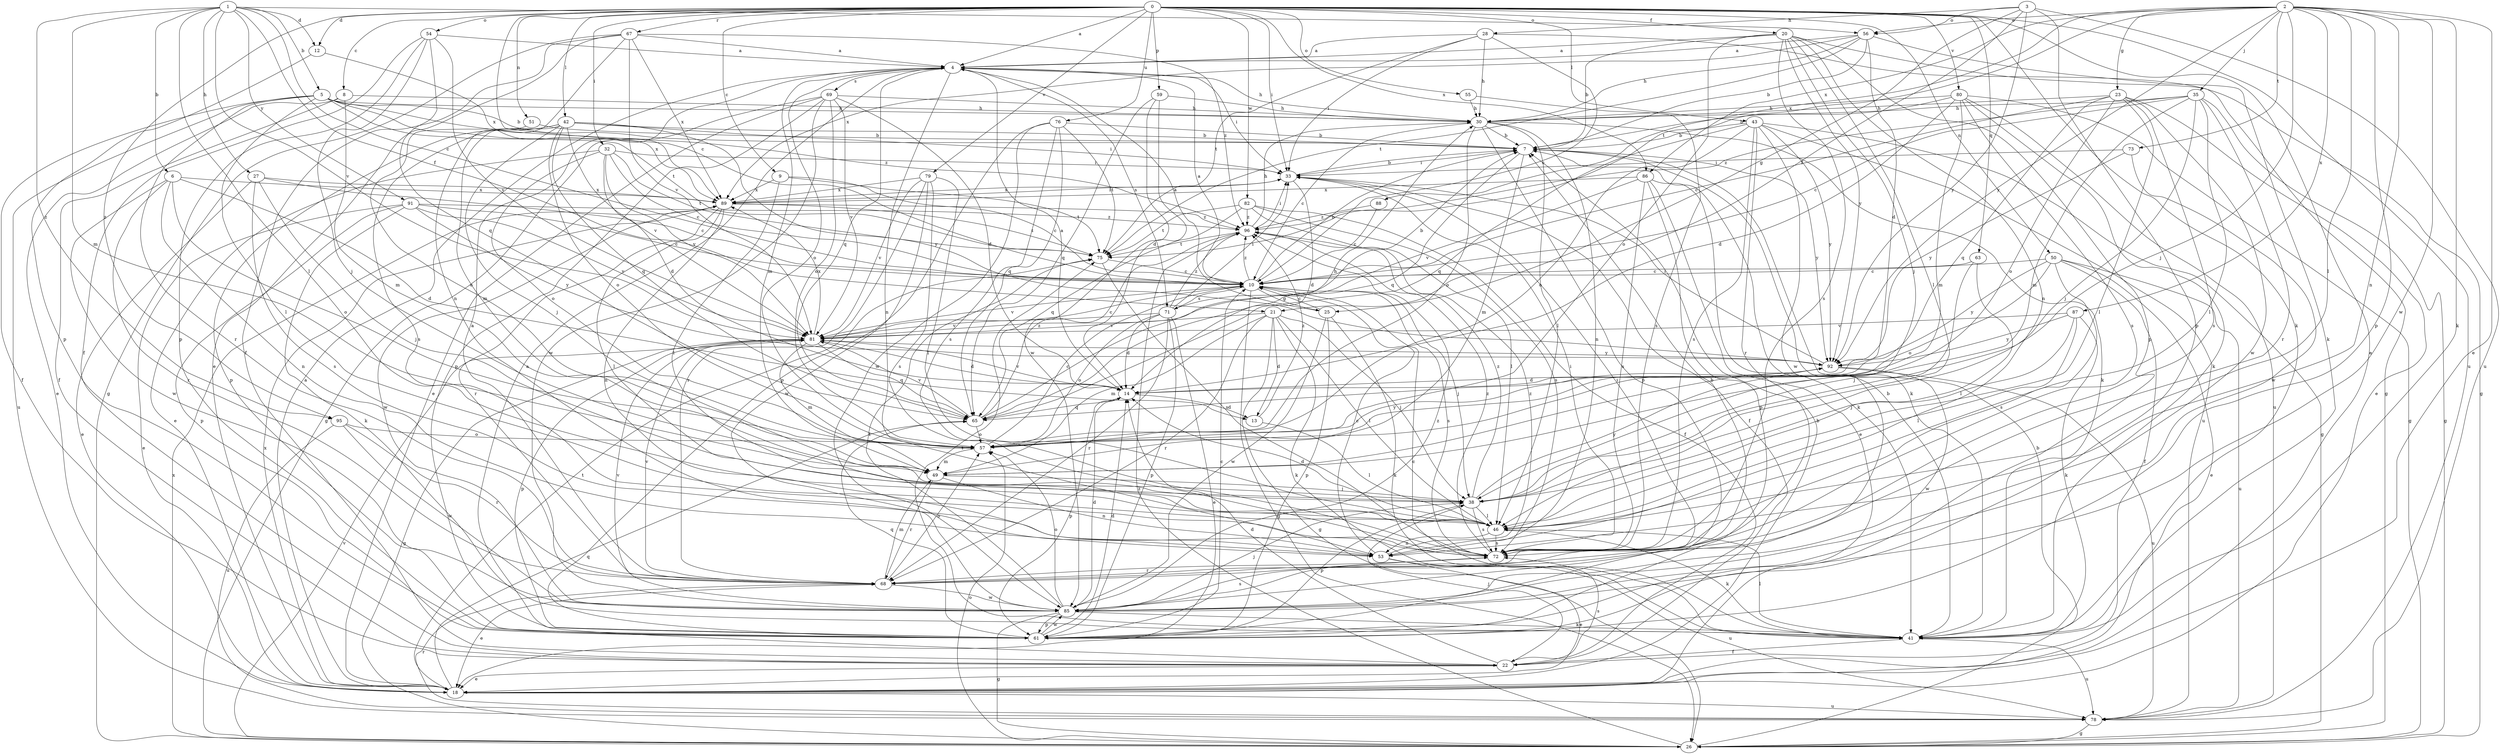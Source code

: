strict digraph  {
0;
1;
2;
3;
4;
5;
6;
7;
8;
9;
10;
12;
13;
14;
18;
20;
21;
22;
23;
25;
26;
27;
28;
30;
32;
33;
35;
38;
41;
42;
43;
46;
49;
50;
51;
53;
54;
55;
56;
57;
59;
61;
63;
65;
67;
68;
69;
71;
72;
73;
75;
76;
78;
79;
80;
81;
82;
85;
86;
87;
88;
89;
91;
92;
95;
96;
0 -> 4  [label=a];
0 -> 8  [label=c];
0 -> 9  [label=c];
0 -> 10  [label=c];
0 -> 12  [label=d];
0 -> 18  [label=e];
0 -> 20  [label=f];
0 -> 32  [label=i];
0 -> 33  [label=i];
0 -> 41  [label=k];
0 -> 42  [label=l];
0 -> 43  [label=l];
0 -> 50  [label=n];
0 -> 51  [label=n];
0 -> 54  [label=o];
0 -> 55  [label=o];
0 -> 59  [label=p];
0 -> 63  [label=q];
0 -> 67  [label=r];
0 -> 76  [label=u];
0 -> 78  [label=u];
0 -> 79  [label=v];
0 -> 80  [label=v];
0 -> 82  [label=w];
0 -> 86  [label=x];
0 -> 95  [label=z];
1 -> 5  [label=b];
1 -> 6  [label=b];
1 -> 10  [label=c];
1 -> 12  [label=d];
1 -> 21  [label=f];
1 -> 27  [label=h];
1 -> 46  [label=l];
1 -> 49  [label=m];
1 -> 56  [label=o];
1 -> 81  [label=v];
1 -> 91  [label=y];
1 -> 95  [label=z];
2 -> 18  [label=e];
2 -> 23  [label=g];
2 -> 35  [label=j];
2 -> 38  [label=j];
2 -> 41  [label=k];
2 -> 46  [label=l];
2 -> 53  [label=n];
2 -> 56  [label=o];
2 -> 61  [label=p];
2 -> 73  [label=t];
2 -> 75  [label=t];
2 -> 85  [label=w];
2 -> 86  [label=x];
2 -> 87  [label=x];
2 -> 88  [label=x];
2 -> 92  [label=y];
3 -> 21  [label=f];
3 -> 25  [label=g];
3 -> 28  [label=h];
3 -> 56  [label=o];
3 -> 61  [label=p];
3 -> 78  [label=u];
3 -> 92  [label=y];
4 -> 30  [label=h];
4 -> 33  [label=i];
4 -> 49  [label=m];
4 -> 53  [label=n];
4 -> 57  [label=o];
4 -> 65  [label=q];
4 -> 69  [label=s];
4 -> 71  [label=s];
5 -> 7  [label=b];
5 -> 22  [label=f];
5 -> 30  [label=h];
5 -> 46  [label=l];
5 -> 68  [label=r];
5 -> 75  [label=t];
5 -> 78  [label=u];
5 -> 89  [label=x];
5 -> 96  [label=z];
6 -> 13  [label=d];
6 -> 53  [label=n];
6 -> 57  [label=o];
6 -> 68  [label=r];
6 -> 85  [label=w];
6 -> 89  [label=x];
7 -> 33  [label=i];
7 -> 41  [label=k];
7 -> 49  [label=m];
7 -> 65  [label=q];
7 -> 92  [label=y];
8 -> 18  [label=e];
8 -> 22  [label=f];
8 -> 30  [label=h];
8 -> 49  [label=m];
9 -> 10  [label=c];
9 -> 46  [label=l];
9 -> 75  [label=t];
9 -> 89  [label=x];
10 -> 4  [label=a];
10 -> 7  [label=b];
10 -> 25  [label=g];
10 -> 26  [label=g];
10 -> 38  [label=j];
10 -> 71  [label=s];
10 -> 72  [label=s];
10 -> 81  [label=v];
10 -> 96  [label=z];
12 -> 61  [label=p];
12 -> 89  [label=x];
13 -> 46  [label=l];
13 -> 96  [label=z];
14 -> 4  [label=a];
14 -> 13  [label=d];
14 -> 61  [label=p];
14 -> 65  [label=q];
14 -> 81  [label=v];
18 -> 4  [label=a];
18 -> 7  [label=b];
18 -> 65  [label=q];
18 -> 75  [label=t];
18 -> 78  [label=u];
18 -> 89  [label=x];
20 -> 4  [label=a];
20 -> 7  [label=b];
20 -> 26  [label=g];
20 -> 38  [label=j];
20 -> 46  [label=l];
20 -> 53  [label=n];
20 -> 57  [label=o];
20 -> 61  [label=p];
20 -> 72  [label=s];
20 -> 92  [label=y];
21 -> 13  [label=d];
21 -> 26  [label=g];
21 -> 38  [label=j];
21 -> 41  [label=k];
21 -> 46  [label=l];
21 -> 49  [label=m];
21 -> 68  [label=r];
21 -> 81  [label=v];
22 -> 4  [label=a];
22 -> 14  [label=d];
22 -> 18  [label=e];
22 -> 38  [label=j];
22 -> 72  [label=s];
23 -> 10  [label=c];
23 -> 18  [label=e];
23 -> 30  [label=h];
23 -> 46  [label=l];
23 -> 57  [label=o];
23 -> 65  [label=q];
23 -> 72  [label=s];
23 -> 85  [label=w];
25 -> 4  [label=a];
25 -> 10  [label=c];
25 -> 41  [label=k];
25 -> 61  [label=p];
25 -> 85  [label=w];
26 -> 7  [label=b];
26 -> 57  [label=o];
26 -> 81  [label=v];
26 -> 89  [label=x];
26 -> 96  [label=z];
27 -> 10  [label=c];
27 -> 18  [label=e];
27 -> 38  [label=j];
27 -> 72  [label=s];
27 -> 89  [label=x];
28 -> 4  [label=a];
28 -> 10  [label=c];
28 -> 26  [label=g];
28 -> 30  [label=h];
28 -> 33  [label=i];
28 -> 75  [label=t];
30 -> 7  [label=b];
30 -> 10  [label=c];
30 -> 41  [label=k];
30 -> 46  [label=l];
30 -> 53  [label=n];
30 -> 57  [label=o];
30 -> 61  [label=p];
32 -> 10  [label=c];
32 -> 14  [label=d];
32 -> 18  [label=e];
32 -> 33  [label=i];
32 -> 57  [label=o];
32 -> 75  [label=t];
32 -> 81  [label=v];
33 -> 7  [label=b];
33 -> 14  [label=d];
33 -> 22  [label=f];
33 -> 89  [label=x];
35 -> 10  [label=c];
35 -> 26  [label=g];
35 -> 30  [label=h];
35 -> 38  [label=j];
35 -> 46  [label=l];
35 -> 49  [label=m];
35 -> 68  [label=r];
35 -> 96  [label=z];
38 -> 46  [label=l];
38 -> 61  [label=p];
38 -> 72  [label=s];
38 -> 92  [label=y];
38 -> 96  [label=z];
41 -> 7  [label=b];
41 -> 10  [label=c];
41 -> 22  [label=f];
41 -> 46  [label=l];
41 -> 75  [label=t];
41 -> 78  [label=u];
42 -> 7  [label=b];
42 -> 33  [label=i];
42 -> 38  [label=j];
42 -> 49  [label=m];
42 -> 57  [label=o];
42 -> 61  [label=p];
42 -> 65  [label=q];
42 -> 72  [label=s];
42 -> 81  [label=v];
42 -> 92  [label=y];
43 -> 7  [label=b];
43 -> 26  [label=g];
43 -> 57  [label=o];
43 -> 65  [label=q];
43 -> 68  [label=r];
43 -> 72  [label=s];
43 -> 78  [label=u];
43 -> 85  [label=w];
43 -> 92  [label=y];
46 -> 14  [label=d];
46 -> 41  [label=k];
46 -> 53  [label=n];
46 -> 72  [label=s];
49 -> 38  [label=j];
49 -> 53  [label=n];
49 -> 68  [label=r];
50 -> 10  [label=c];
50 -> 18  [label=e];
50 -> 22  [label=f];
50 -> 57  [label=o];
50 -> 72  [label=s];
50 -> 78  [label=u];
50 -> 92  [label=y];
51 -> 7  [label=b];
51 -> 57  [label=o];
53 -> 10  [label=c];
53 -> 18  [label=e];
53 -> 78  [label=u];
53 -> 96  [label=z];
54 -> 4  [label=a];
54 -> 22  [label=f];
54 -> 38  [label=j];
54 -> 61  [label=p];
54 -> 65  [label=q];
54 -> 81  [label=v];
55 -> 30  [label=h];
55 -> 72  [label=s];
56 -> 4  [label=a];
56 -> 7  [label=b];
56 -> 14  [label=d];
56 -> 30  [label=h];
56 -> 41  [label=k];
56 -> 75  [label=t];
56 -> 89  [label=x];
57 -> 10  [label=c];
57 -> 49  [label=m];
57 -> 92  [label=y];
59 -> 14  [label=d];
59 -> 30  [label=h];
59 -> 65  [label=q];
59 -> 85  [label=w];
61 -> 10  [label=c];
61 -> 14  [label=d];
61 -> 65  [label=q];
61 -> 85  [label=w];
63 -> 10  [label=c];
63 -> 38  [label=j];
63 -> 46  [label=l];
65 -> 30  [label=h];
65 -> 57  [label=o];
65 -> 81  [label=v];
65 -> 96  [label=z];
67 -> 4  [label=a];
67 -> 18  [label=e];
67 -> 22  [label=f];
67 -> 26  [label=g];
67 -> 53  [label=n];
67 -> 81  [label=v];
67 -> 89  [label=x];
67 -> 96  [label=z];
68 -> 4  [label=a];
68 -> 18  [label=e];
68 -> 33  [label=i];
68 -> 49  [label=m];
68 -> 57  [label=o];
68 -> 81  [label=v];
68 -> 85  [label=w];
69 -> 14  [label=d];
69 -> 18  [label=e];
69 -> 26  [label=g];
69 -> 30  [label=h];
69 -> 57  [label=o];
69 -> 61  [label=p];
69 -> 81  [label=v];
69 -> 85  [label=w];
71 -> 7  [label=b];
71 -> 14  [label=d];
71 -> 18  [label=e];
71 -> 33  [label=i];
71 -> 57  [label=o];
71 -> 61  [label=p];
71 -> 68  [label=r];
71 -> 81  [label=v];
71 -> 96  [label=z];
72 -> 33  [label=i];
72 -> 68  [label=r];
72 -> 96  [label=z];
73 -> 33  [label=i];
73 -> 85  [label=w];
73 -> 92  [label=y];
75 -> 10  [label=c];
75 -> 72  [label=s];
76 -> 7  [label=b];
76 -> 61  [label=p];
76 -> 65  [label=q];
76 -> 72  [label=s];
76 -> 75  [label=t];
76 -> 85  [label=w];
78 -> 26  [label=g];
78 -> 68  [label=r];
79 -> 46  [label=l];
79 -> 68  [label=r];
79 -> 72  [label=s];
79 -> 81  [label=v];
79 -> 85  [label=w];
79 -> 89  [label=x];
80 -> 7  [label=b];
80 -> 14  [label=d];
80 -> 26  [label=g];
80 -> 30  [label=h];
80 -> 41  [label=k];
80 -> 49  [label=m];
80 -> 72  [label=s];
80 -> 78  [label=u];
81 -> 10  [label=c];
81 -> 14  [label=d];
81 -> 26  [label=g];
81 -> 49  [label=m];
81 -> 61  [label=p];
81 -> 65  [label=q];
81 -> 89  [label=x];
81 -> 92  [label=y];
82 -> 22  [label=f];
82 -> 46  [label=l];
82 -> 65  [label=q];
82 -> 72  [label=s];
82 -> 75  [label=t];
82 -> 96  [label=z];
85 -> 7  [label=b];
85 -> 14  [label=d];
85 -> 26  [label=g];
85 -> 38  [label=j];
85 -> 41  [label=k];
85 -> 57  [label=o];
85 -> 61  [label=p];
85 -> 72  [label=s];
85 -> 75  [label=t];
85 -> 81  [label=v];
85 -> 96  [label=z];
86 -> 18  [label=e];
86 -> 41  [label=k];
86 -> 61  [label=p];
86 -> 72  [label=s];
86 -> 81  [label=v];
86 -> 89  [label=x];
87 -> 38  [label=j];
87 -> 41  [label=k];
87 -> 46  [label=l];
87 -> 81  [label=v];
87 -> 92  [label=y];
88 -> 10  [label=c];
88 -> 96  [label=z];
89 -> 33  [label=i];
89 -> 46  [label=l];
89 -> 53  [label=n];
89 -> 68  [label=r];
89 -> 75  [label=t];
89 -> 85  [label=w];
89 -> 96  [label=z];
91 -> 10  [label=c];
91 -> 18  [label=e];
91 -> 41  [label=k];
91 -> 61  [label=p];
91 -> 81  [label=v];
91 -> 92  [label=y];
91 -> 96  [label=z];
92 -> 14  [label=d];
92 -> 33  [label=i];
92 -> 78  [label=u];
92 -> 85  [label=w];
95 -> 57  [label=o];
95 -> 68  [label=r];
95 -> 78  [label=u];
95 -> 85  [label=w];
96 -> 30  [label=h];
96 -> 33  [label=i];
96 -> 75  [label=t];
}
